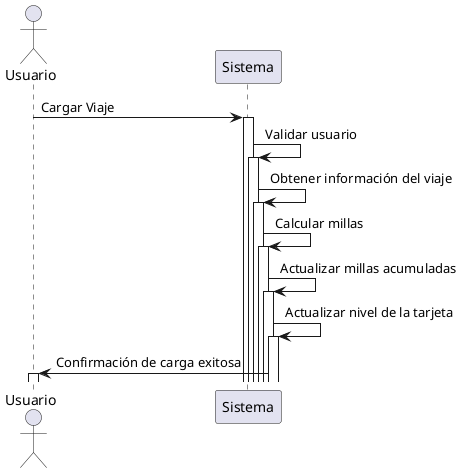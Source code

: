 @startuml

' Explicación: El diagrama de secuencia muestra la interacción entre el actor
' "Usuario" y el sistema durante el caso de uso "Cargar Viaje". El actor inicia
' la carga del viaje y el sistema realiza una serie de acciones, como validar al
' usuario, obtener información del viaje, calcular las millas, actualizar las
' millas acumuladas y el nivel de la tarjeta. Finalmente, el sistema envía una
' confirmación de carga exitosa al usuario.

actor Usuario

Usuario -> Sistema: Cargar Viaje
activate Sistema
Sistema -> Sistema: Validar usuario
activate Sistema
Sistema -> Sistema: Obtener información del viaje
activate Sistema
Sistema -> Sistema: Calcular millas
activate Sistema
Sistema -> Sistema: Actualizar millas acumuladas
activate Sistema
Sistema -> Sistema: Actualizar nivel de la tarjeta
activate Sistema
Sistema -> Usuario: Confirmación de carga exitosa
activate Usuario

@enduml

